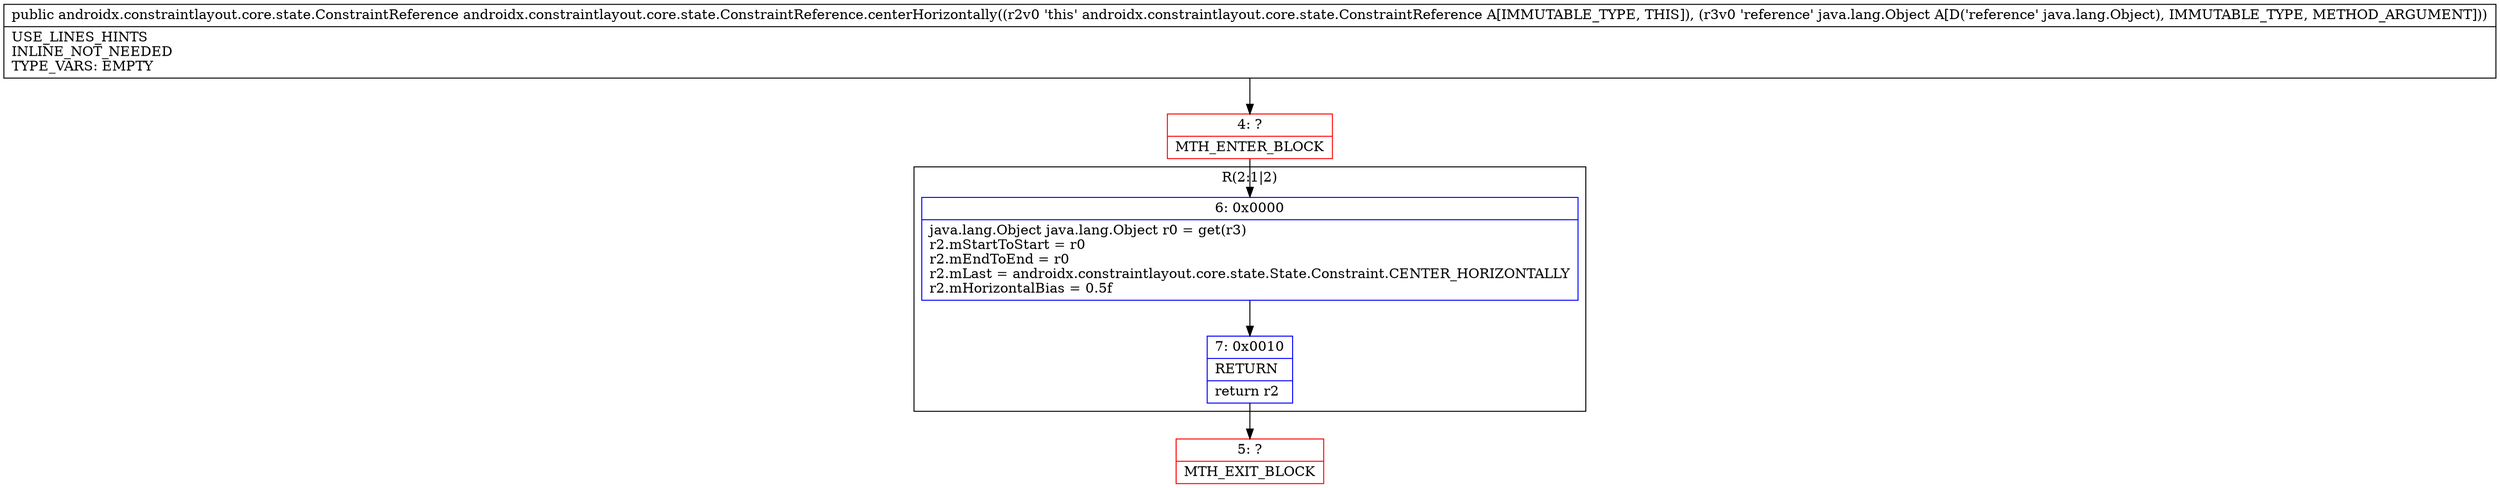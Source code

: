 digraph "CFG forandroidx.constraintlayout.core.state.ConstraintReference.centerHorizontally(Ljava\/lang\/Object;)Landroidx\/constraintlayout\/core\/state\/ConstraintReference;" {
subgraph cluster_Region_1023142273 {
label = "R(2:1|2)";
node [shape=record,color=blue];
Node_6 [shape=record,label="{6\:\ 0x0000|java.lang.Object java.lang.Object r0 = get(r3)\lr2.mStartToStart = r0\lr2.mEndToEnd = r0\lr2.mLast = androidx.constraintlayout.core.state.State.Constraint.CENTER_HORIZONTALLY\lr2.mHorizontalBias = 0.5f\l}"];
Node_7 [shape=record,label="{7\:\ 0x0010|RETURN\l|return r2\l}"];
}
Node_4 [shape=record,color=red,label="{4\:\ ?|MTH_ENTER_BLOCK\l}"];
Node_5 [shape=record,color=red,label="{5\:\ ?|MTH_EXIT_BLOCK\l}"];
MethodNode[shape=record,label="{public androidx.constraintlayout.core.state.ConstraintReference androidx.constraintlayout.core.state.ConstraintReference.centerHorizontally((r2v0 'this' androidx.constraintlayout.core.state.ConstraintReference A[IMMUTABLE_TYPE, THIS]), (r3v0 'reference' java.lang.Object A[D('reference' java.lang.Object), IMMUTABLE_TYPE, METHOD_ARGUMENT]))  | USE_LINES_HINTS\lINLINE_NOT_NEEDED\lTYPE_VARS: EMPTY\l}"];
MethodNode -> Node_4;Node_6 -> Node_7;
Node_7 -> Node_5;
Node_4 -> Node_6;
}

